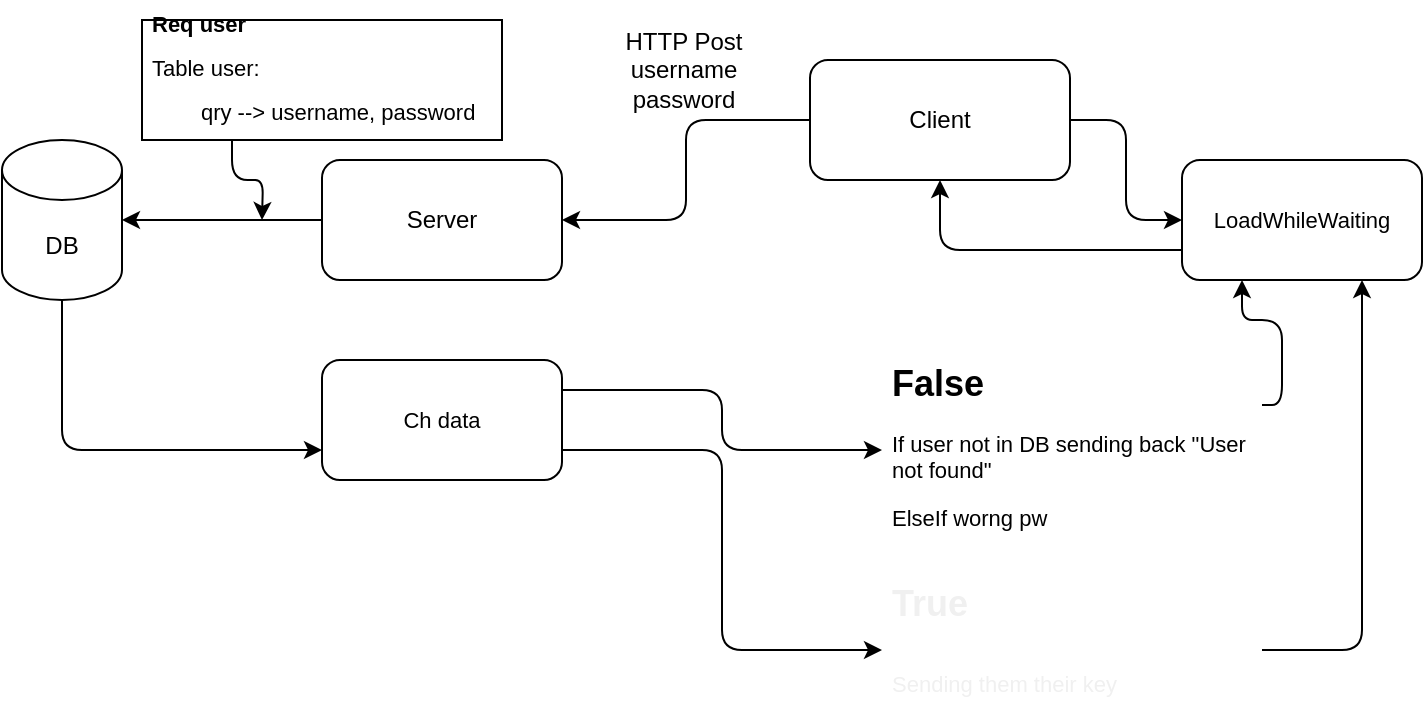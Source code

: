 <mxfile>
    <diagram id="nqnTdKlTy3zmNG0QCmsl" name="Page-1">
        <mxGraphModel dx="797" dy="1498" grid="1" gridSize="10" guides="1" tooltips="1" connect="1" arrows="1" fold="1" page="1" pageScale="1" pageWidth="827" pageHeight="1169" math="0" shadow="0">
            <root>
                <mxCell id="0"/>
                <mxCell id="1" parent="0"/>
                <mxCell id="10" style="edgeStyle=orthogonalEdgeStyle;html=1;exitX=0;exitY=0.5;exitDx=0;exitDy=0;entryX=1;entryY=0.5;entryDx=0;entryDy=0;entryPerimeter=0;" parent="1" source="2" target="8" edge="1">
                    <mxGeometry relative="1" as="geometry"/>
                </mxCell>
                <mxCell id="2" value="Server" style="rounded=1;whiteSpace=wrap;html=1;" parent="1" vertex="1">
                    <mxGeometry x="170" y="70" width="120" height="60" as="geometry"/>
                </mxCell>
                <mxCell id="12" style="edgeStyle=orthogonalEdgeStyle;html=1;exitX=0;exitY=0.5;exitDx=0;exitDy=0;entryX=1;entryY=0.5;entryDx=0;entryDy=0;" parent="1" source="3" target="2" edge="1">
                    <mxGeometry relative="1" as="geometry"/>
                </mxCell>
                <mxCell id="42" style="edgeStyle=orthogonalEdgeStyle;html=1;exitX=1;exitY=0.5;exitDx=0;exitDy=0;entryX=0;entryY=0.5;entryDx=0;entryDy=0;" parent="1" source="3" target="19" edge="1">
                    <mxGeometry relative="1" as="geometry"/>
                </mxCell>
                <mxCell id="3" value="Client" style="rounded=1;whiteSpace=wrap;html=1;" parent="1" vertex="1">
                    <mxGeometry x="414" y="20" width="130" height="60" as="geometry"/>
                </mxCell>
                <mxCell id="7" value="HTTP Post&lt;br&gt;username&lt;br&gt;password" style="text;html=1;strokeColor=none;fillColor=none;align=center;verticalAlign=middle;whiteSpace=wrap;rounded=0;" parent="1" vertex="1">
                    <mxGeometry x="311" width="80" height="50" as="geometry"/>
                </mxCell>
                <mxCell id="18" style="edgeStyle=orthogonalEdgeStyle;html=1;exitX=0.5;exitY=1;exitDx=0;exitDy=0;exitPerimeter=0;entryX=0;entryY=0.75;entryDx=0;entryDy=0;fontSize=11;" parent="1" source="8" target="17" edge="1">
                    <mxGeometry relative="1" as="geometry"/>
                </mxCell>
                <mxCell id="8" value="DB" style="shape=cylinder3;whiteSpace=wrap;html=1;boundedLbl=1;backgroundOutline=1;size=15;" parent="1" vertex="1">
                    <mxGeometry x="10" y="60" width="60" height="80" as="geometry"/>
                </mxCell>
                <mxCell id="16" style="edgeStyle=orthogonalEdgeStyle;html=1;exitX=0.25;exitY=1;exitDx=0;exitDy=0;fontSize=11;" parent="1" source="14" edge="1">
                    <mxGeometry relative="1" as="geometry">
                        <mxPoint x="140" y="100" as="targetPoint"/>
                    </mxGeometry>
                </mxCell>
                <mxCell id="14" value="&lt;h1 style=&quot;line-height: 100%; font-size: 11px;&quot;&gt;&lt;font style=&quot;font-size: 11px;&quot;&gt;Req user&lt;/font&gt;&lt;/h1&gt;&lt;p style=&quot;line-height: 100%; font-size: 11px;&quot;&gt;&lt;font style=&quot;font-size: 11px;&quot;&gt;Table user:&lt;/font&gt;&lt;/p&gt;&lt;p style=&quot;line-height: 100%; font-size: 11px;&quot;&gt;&lt;font style=&quot;font-size: 11px;&quot;&gt;&lt;span style=&quot;white-space: pre;&quot;&gt;&#9;&lt;/span&gt;qry --&amp;gt; username, password&lt;/font&gt;&lt;/p&gt;" style="text;html=1;strokeColor=default;fillColor=none;spacing=5;spacingTop=-20;whiteSpace=wrap;overflow=hidden;rounded=0;" parent="1" vertex="1">
                    <mxGeometry x="80" width="180" height="60" as="geometry"/>
                </mxCell>
                <mxCell id="23" style="edgeStyle=orthogonalEdgeStyle;html=1;exitX=1;exitY=0.25;exitDx=0;exitDy=0;fontSize=11;entryX=0.25;entryY=1;entryDx=0;entryDy=0;startArrow=none;" parent="1" source="26" target="19" edge="1">
                    <mxGeometry relative="1" as="geometry">
                        <mxPoint x="550" y="150" as="targetPoint"/>
                    </mxGeometry>
                </mxCell>
                <mxCell id="38" style="edgeStyle=orthogonalEdgeStyle;html=1;exitX=1;exitY=0.25;exitDx=0;exitDy=0;entryX=0;entryY=0.5;entryDx=0;entryDy=0;fontSize=33;fontColor=#f0f0f0;" parent="1" source="17" target="26" edge="1">
                    <mxGeometry relative="1" as="geometry"/>
                </mxCell>
                <mxCell id="41" style="edgeStyle=orthogonalEdgeStyle;html=1;exitX=1;exitY=0.75;exitDx=0;exitDy=0;entryX=0;entryY=0.5;entryDx=0;entryDy=0;fontSize=33;fontColor=#f0f0f0;" parent="1" source="17" target="34" edge="1">
                    <mxGeometry relative="1" as="geometry"/>
                </mxCell>
                <mxCell id="17" value="Ch data" style="rounded=1;whiteSpace=wrap;html=1;strokeColor=default;fontSize=11;" parent="1" vertex="1">
                    <mxGeometry x="170" y="170" width="120" height="60" as="geometry"/>
                </mxCell>
                <mxCell id="30" style="edgeStyle=orthogonalEdgeStyle;html=1;exitX=0;exitY=0.75;exitDx=0;exitDy=0;entryX=0.5;entryY=1;entryDx=0;entryDy=0;fontSize=18;" parent="1" source="19" target="3" edge="1">
                    <mxGeometry relative="1" as="geometry"/>
                </mxCell>
                <mxCell id="19" value="LoadWhileWaiting" style="rounded=1;whiteSpace=wrap;html=1;strokeColor=default;fontSize=11;" parent="1" vertex="1">
                    <mxGeometry x="600" y="70" width="120" height="60" as="geometry"/>
                </mxCell>
                <mxCell id="40" style="edgeStyle=orthogonalEdgeStyle;html=1;exitX=1;exitY=0.5;exitDx=0;exitDy=0;entryX=0.75;entryY=1;entryDx=0;entryDy=0;fontSize=33;fontColor=#f0f0f0;" parent="1" source="34" target="19" edge="1">
                    <mxGeometry relative="1" as="geometry"/>
                </mxCell>
                <mxCell id="34" value="&lt;h1 style=&quot;font-size: 18px;&quot;&gt;True&lt;/h1&gt;&lt;h1 style=&quot;font-size: 33px;&quot;&gt;&lt;p style=&quot;font-size: 11px; font-weight: 400;&quot;&gt;Sending them their key&lt;/p&gt;&lt;/h1&gt;" style="text;html=1;strokeColor=none;fillColor=none;spacing=5;spacingTop=-20;whiteSpace=wrap;overflow=hidden;rounded=0;labelBackgroundColor=none;fontSize=23;fontColor=#f0f0f0;" parent="1" vertex="1">
                    <mxGeometry x="450" y="280" width="190" height="70" as="geometry"/>
                </mxCell>
                <mxCell id="26" value="&lt;h1 style=&quot;font-size: 18px;&quot;&gt;False&lt;/h1&gt;&lt;p&gt;If user not in DB sending back &quot;User not found&quot;&lt;/p&gt;&lt;p&gt;ElseIf worng pw&lt;/p&gt;" style="text;html=1;strokeColor=none;fillColor=none;spacing=5;spacingTop=-20;whiteSpace=wrap;overflow=hidden;rounded=0;fontSize=11;" parent="1" vertex="1">
                    <mxGeometry x="450" y="170" width="190" height="90" as="geometry"/>
                </mxCell>
            </root>
        </mxGraphModel>
    </diagram>
</mxfile>